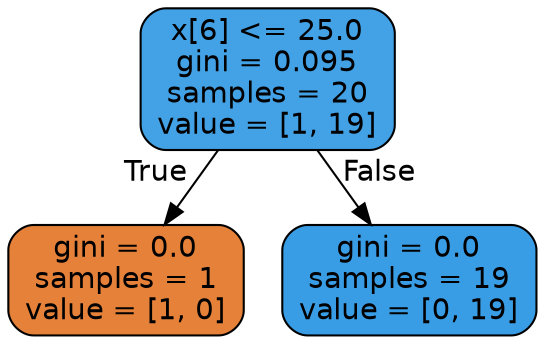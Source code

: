 digraph Tree {
node [shape=box, style="filled, rounded", color="black", fontname="helvetica"] ;
edge [fontname="helvetica"] ;
0 [label="x[6] <= 25.0\ngini = 0.095\nsamples = 20\nvalue = [1, 19]", fillcolor="#43a2e6"] ;
1 [label="gini = 0.0\nsamples = 1\nvalue = [1, 0]", fillcolor="#e58139"] ;
0 -> 1 [labeldistance=2.5, labelangle=45, headlabel="True"] ;
2 [label="gini = 0.0\nsamples = 19\nvalue = [0, 19]", fillcolor="#399de5"] ;
0 -> 2 [labeldistance=2.5, labelangle=-45, headlabel="False"] ;
}
